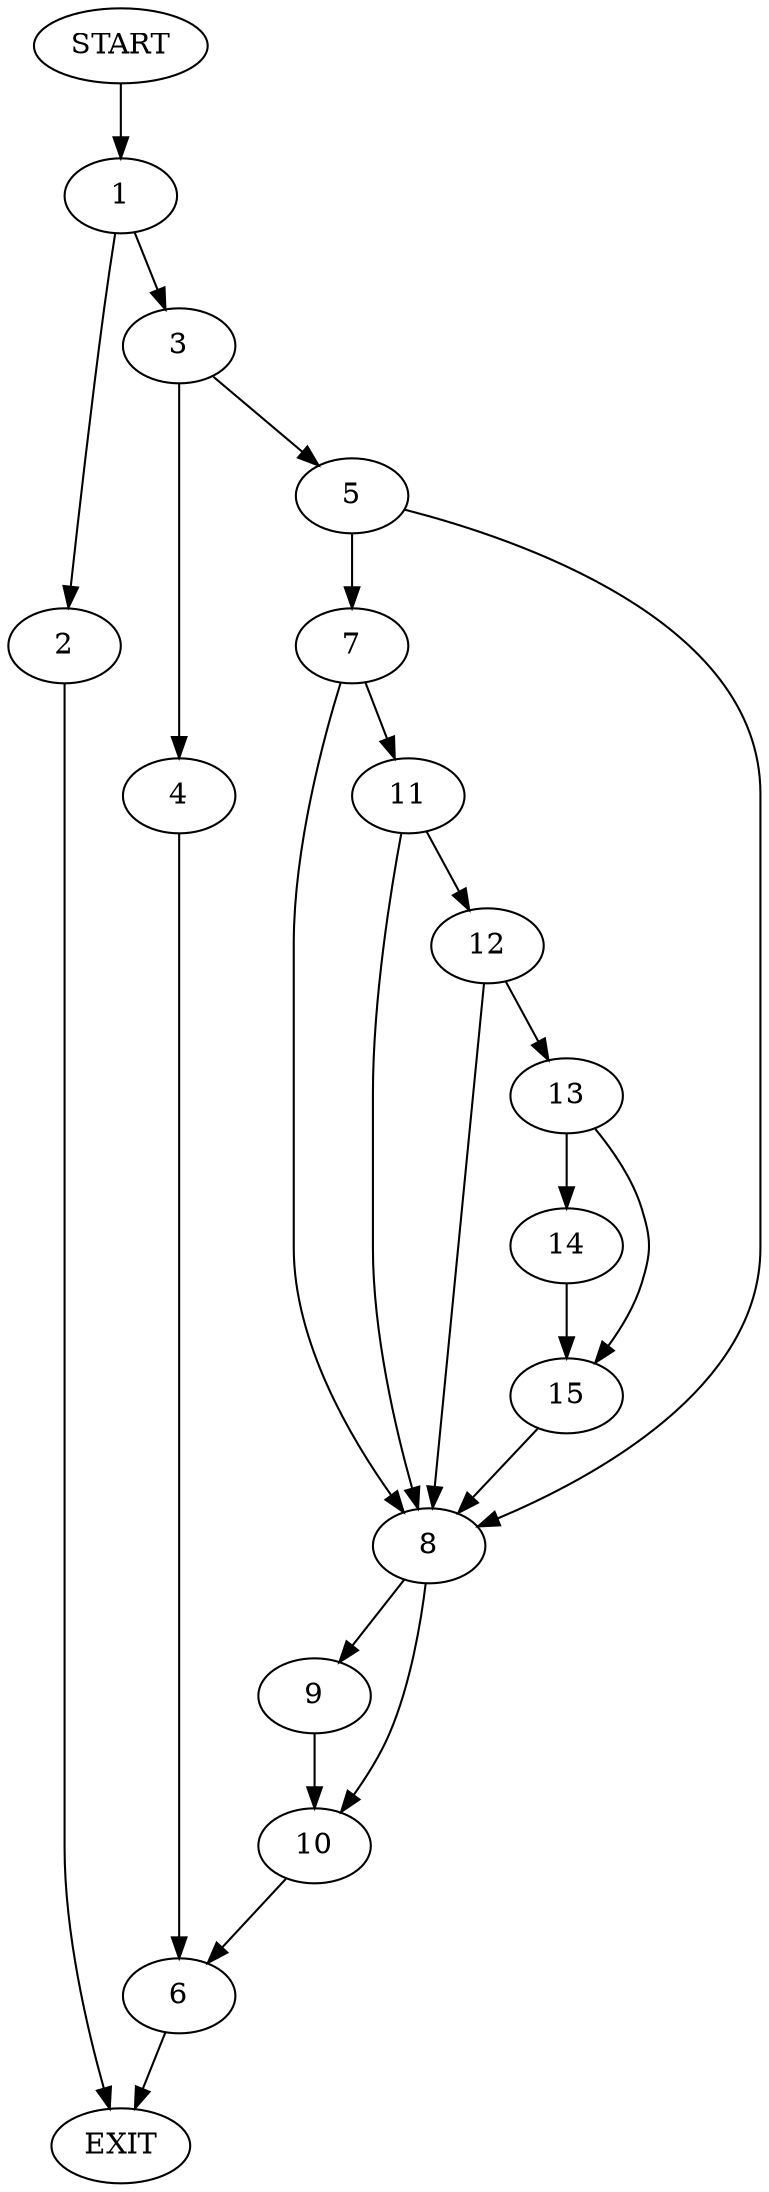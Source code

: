 digraph {
0 [label="START"]
16 [label="EXIT"]
0 -> 1
1 -> 2
1 -> 3
3 -> 4
3 -> 5
2 -> 16
4 -> 6
5 -> 7
5 -> 8
8 -> 9
8 -> 10
7 -> 8
7 -> 11
11 -> 8
11 -> 12
12 -> 13
12 -> 8
13 -> 14
13 -> 15
15 -> 8
14 -> 15
10 -> 6
9 -> 10
6 -> 16
}
